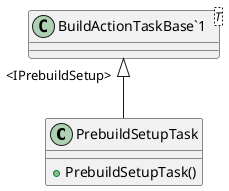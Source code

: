 @startuml
class PrebuildSetupTask {
    + PrebuildSetupTask()
}
class "BuildActionTaskBase`1"<T> {
}
"BuildActionTaskBase`1" "<IPrebuildSetup>" <|-- PrebuildSetupTask
@enduml
